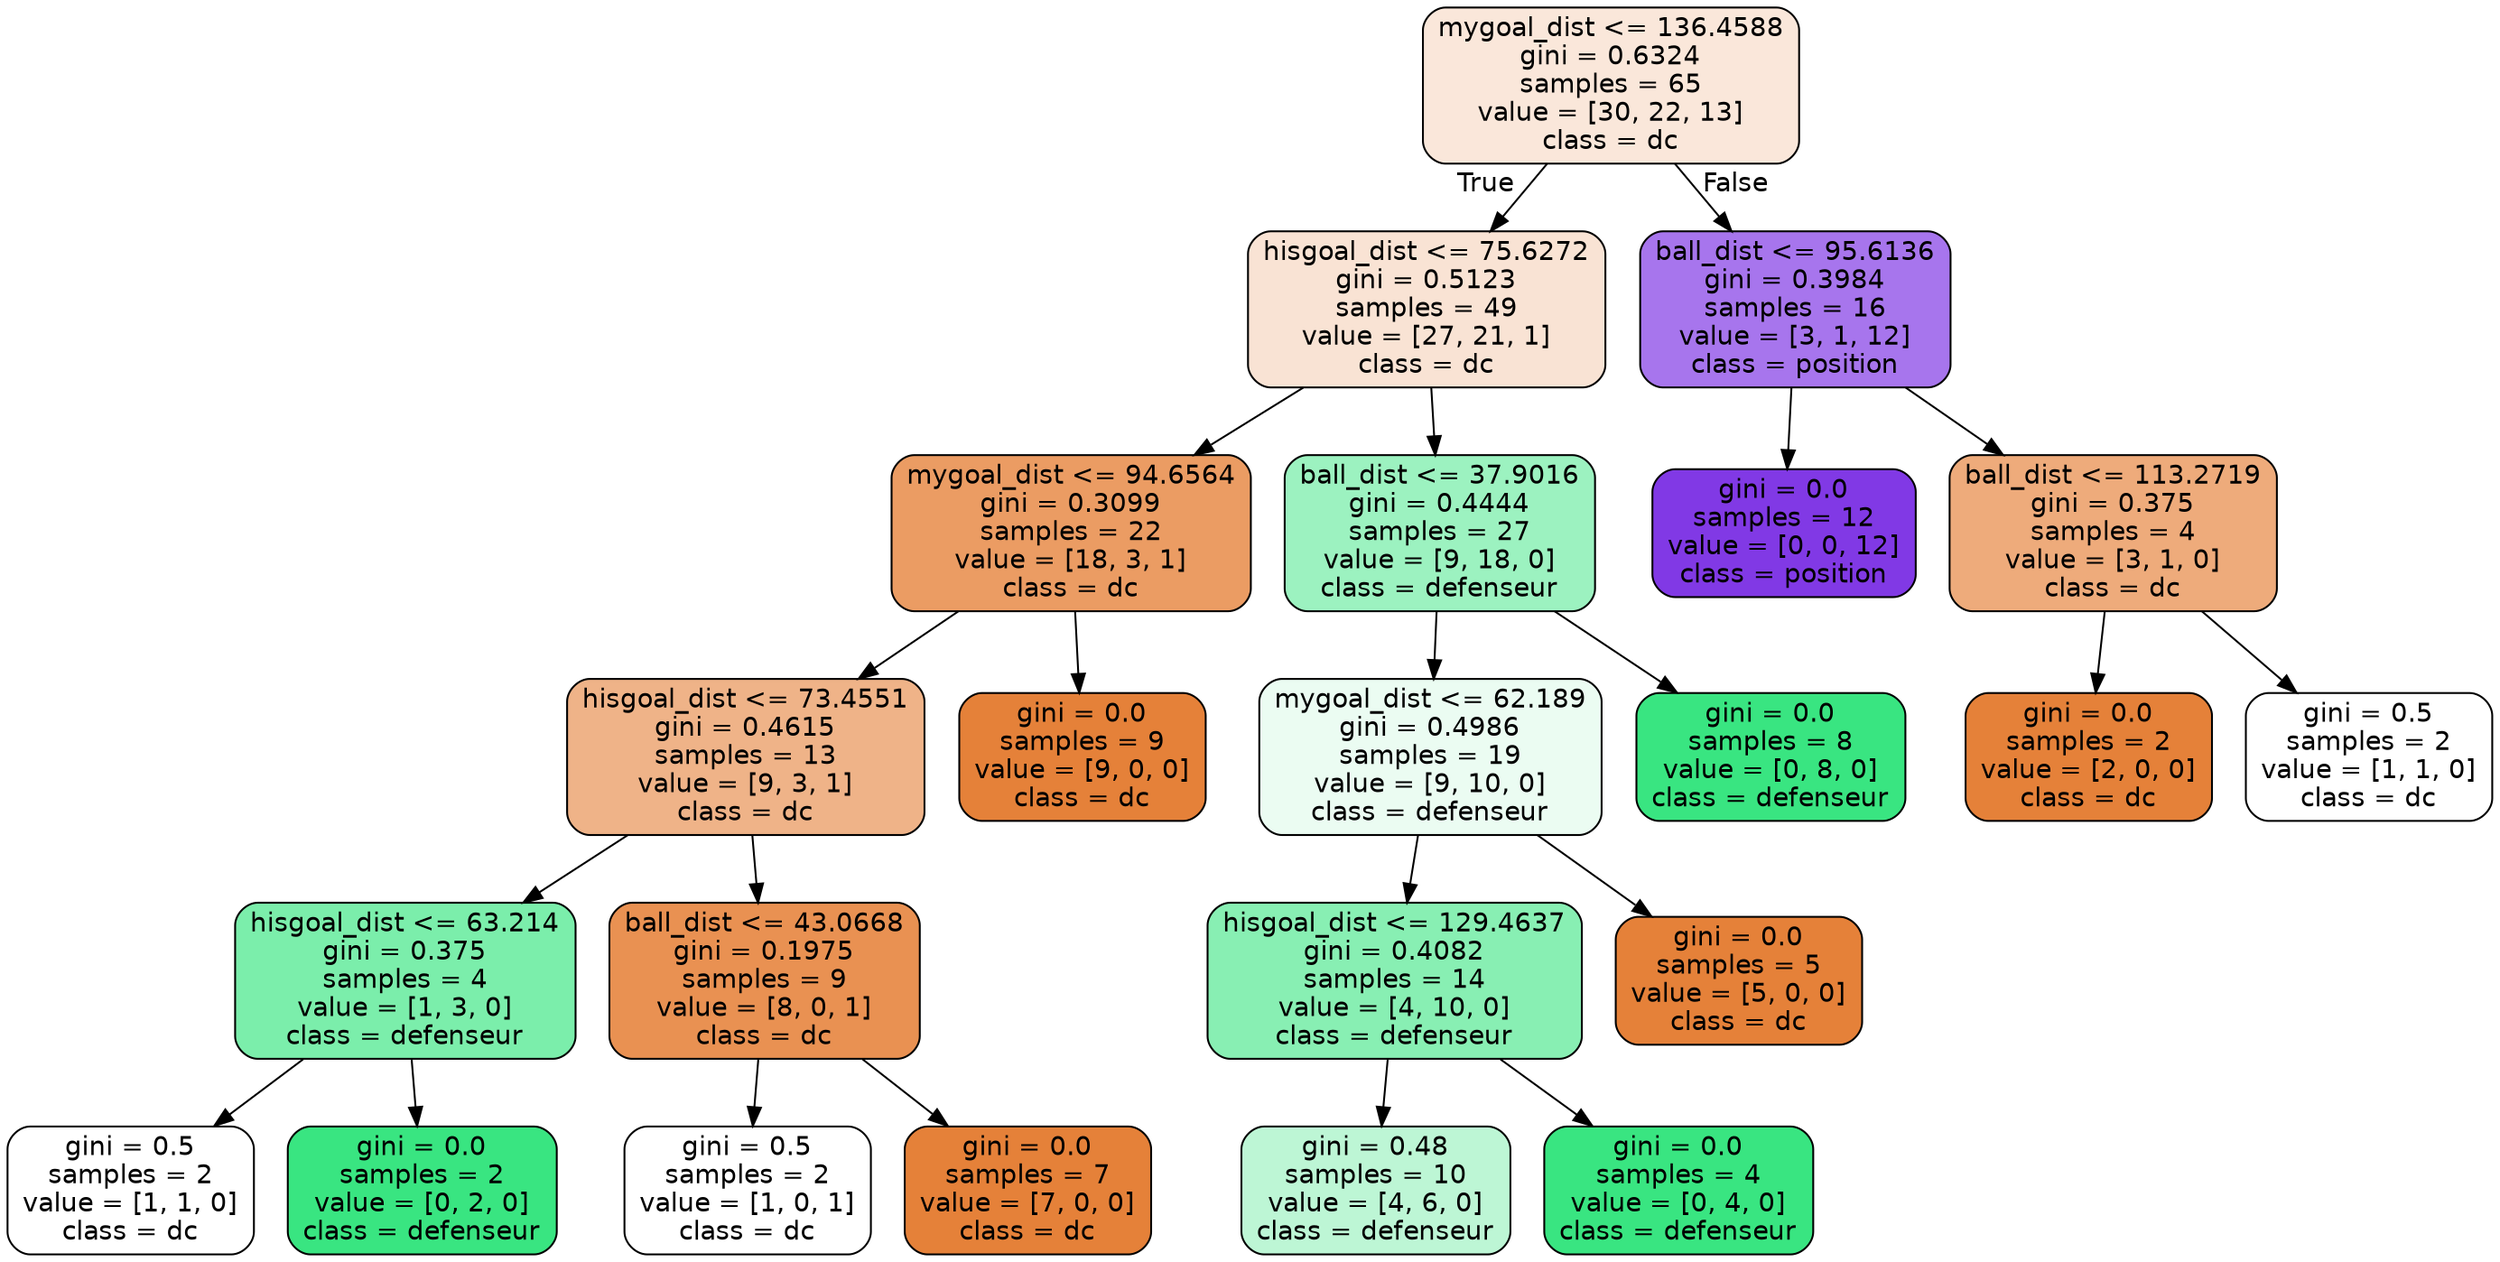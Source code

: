digraph Tree {
node [shape=box, style="filled, rounded", color="black", fontname=helvetica] ;
edge [fontname=helvetica] ;
0 [label="mygoal_dist <= 136.4588\ngini = 0.6324\nsamples = 65\nvalue = [30, 22, 13]\nclass = dc", fillcolor="#e581392f"] ;
1 [label="hisgoal_dist <= 75.6272\ngini = 0.5123\nsamples = 49\nvalue = [27, 21, 1]\nclass = dc", fillcolor="#e5813937"] ;
0 -> 1 [labeldistance=2.5, labelangle=45, headlabel="True"] ;
2 [label="mygoal_dist <= 94.6564\ngini = 0.3099\nsamples = 22\nvalue = [18, 3, 1]\nclass = dc", fillcolor="#e58139c9"] ;
1 -> 2 ;
3 [label="hisgoal_dist <= 73.4551\ngini = 0.4615\nsamples = 13\nvalue = [9, 3, 1]\nclass = dc", fillcolor="#e5813999"] ;
2 -> 3 ;
4 [label="hisgoal_dist <= 63.214\ngini = 0.375\nsamples = 4\nvalue = [1, 3, 0]\nclass = defenseur", fillcolor="#39e581aa"] ;
3 -> 4 ;
5 [label="gini = 0.5\nsamples = 2\nvalue = [1, 1, 0]\nclass = dc", fillcolor="#e5813900"] ;
4 -> 5 ;
6 [label="gini = 0.0\nsamples = 2\nvalue = [0, 2, 0]\nclass = defenseur", fillcolor="#39e581ff"] ;
4 -> 6 ;
7 [label="ball_dist <= 43.0668\ngini = 0.1975\nsamples = 9\nvalue = [8, 0, 1]\nclass = dc", fillcolor="#e58139df"] ;
3 -> 7 ;
8 [label="gini = 0.5\nsamples = 2\nvalue = [1, 0, 1]\nclass = dc", fillcolor="#e5813900"] ;
7 -> 8 ;
9 [label="gini = 0.0\nsamples = 7\nvalue = [7, 0, 0]\nclass = dc", fillcolor="#e58139ff"] ;
7 -> 9 ;
10 [label="gini = 0.0\nsamples = 9\nvalue = [9, 0, 0]\nclass = dc", fillcolor="#e58139ff"] ;
2 -> 10 ;
11 [label="ball_dist <= 37.9016\ngini = 0.4444\nsamples = 27\nvalue = [9, 18, 0]\nclass = defenseur", fillcolor="#39e5817f"] ;
1 -> 11 ;
12 [label="mygoal_dist <= 62.189\ngini = 0.4986\nsamples = 19\nvalue = [9, 10, 0]\nclass = defenseur", fillcolor="#39e58119"] ;
11 -> 12 ;
13 [label="hisgoal_dist <= 129.4637\ngini = 0.4082\nsamples = 14\nvalue = [4, 10, 0]\nclass = defenseur", fillcolor="#39e58199"] ;
12 -> 13 ;
14 [label="gini = 0.48\nsamples = 10\nvalue = [4, 6, 0]\nclass = defenseur", fillcolor="#39e58155"] ;
13 -> 14 ;
15 [label="gini = 0.0\nsamples = 4\nvalue = [0, 4, 0]\nclass = defenseur", fillcolor="#39e581ff"] ;
13 -> 15 ;
16 [label="gini = 0.0\nsamples = 5\nvalue = [5, 0, 0]\nclass = dc", fillcolor="#e58139ff"] ;
12 -> 16 ;
17 [label="gini = 0.0\nsamples = 8\nvalue = [0, 8, 0]\nclass = defenseur", fillcolor="#39e581ff"] ;
11 -> 17 ;
18 [label="ball_dist <= 95.6136\ngini = 0.3984\nsamples = 16\nvalue = [3, 1, 12]\nclass = position", fillcolor="#8139e5b1"] ;
0 -> 18 [labeldistance=2.5, labelangle=-45, headlabel="False"] ;
19 [label="gini = 0.0\nsamples = 12\nvalue = [0, 0, 12]\nclass = position", fillcolor="#8139e5ff"] ;
18 -> 19 ;
20 [label="ball_dist <= 113.2719\ngini = 0.375\nsamples = 4\nvalue = [3, 1, 0]\nclass = dc", fillcolor="#e58139aa"] ;
18 -> 20 ;
21 [label="gini = 0.0\nsamples = 2\nvalue = [2, 0, 0]\nclass = dc", fillcolor="#e58139ff"] ;
20 -> 21 ;
22 [label="gini = 0.5\nsamples = 2\nvalue = [1, 1, 0]\nclass = dc", fillcolor="#e5813900"] ;
20 -> 22 ;
}